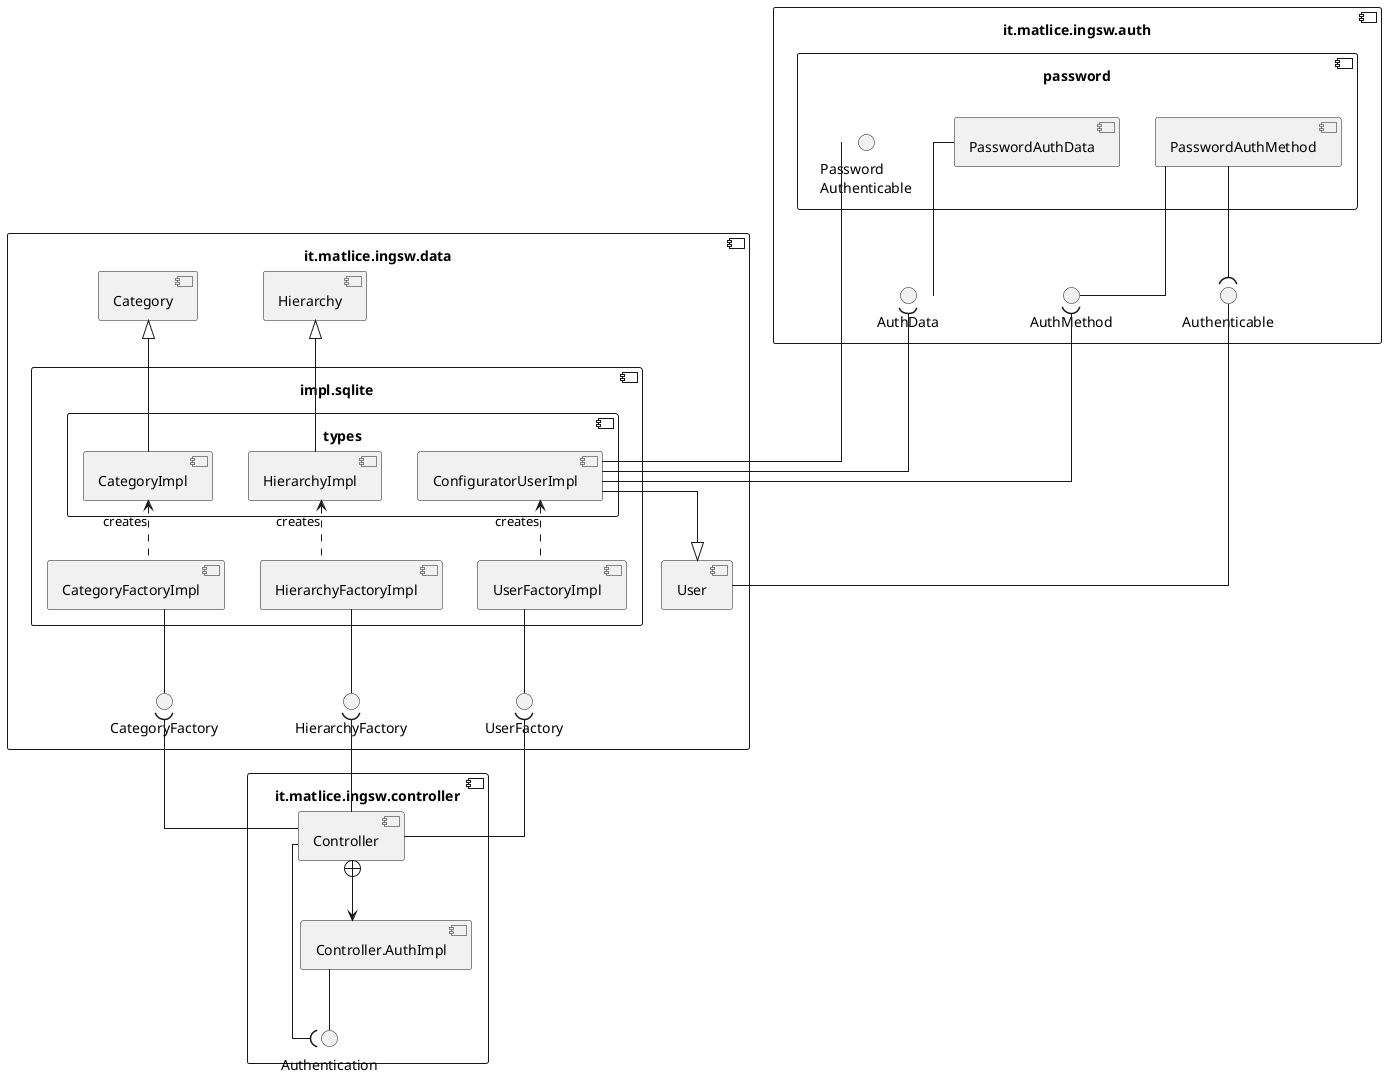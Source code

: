 @startuml
skinparam linetype ortho

component it.matlice.ingsw.auth #FFFFFF{
    interface AuthMethod
    interface Authenticable
    interface AuthData
    component password #FFFFFF{
        [PasswordAuthData] -- AuthData
        [PasswordAuthMethod] -- AuthMethod
        [PasswordAuthMethod] --( Authenticable
        interface "Password\nAuthenticable" as PasswordAuthenticable
    } 
} 

component it.matlice.ingsw.data #FFFFFF{

    [User] -- Authenticable
    [Category]
    [Hierarchy]

    interface UserFactory
    interface CategoryFactory
    interface HierarchyFactory

    component impl.sqlite #FFFFFF{
        [UserFactoryImpl] -- UserFactory
        [CategoryFactoryImpl] -- CategoryFactory
        [HierarchyFactoryImpl] -- HierarchyFactory

        component types #FFFFFF{
            [ConfiguratorUserImpl] -up- PasswordAuthenticable
            [ConfiguratorUserImpl] -up-( AuthMethod
            [ConfiguratorUserImpl] -up-( AuthData

            [CategoryImpl]
            [HierarchyImpl]
        }

    }
}

component it.matlice.ingsw.controller #FFFFFF{

    interface Authentication

    [Controller.AuthImpl] -- Authentication
    [Controller] -( Authentication

    [Controller] -up-( CategoryFactory
    [Controller] -up-( HierarchyFactory
    [Controller] -up-( UserFactory
}

[Controller] +--> [Controller.AuthImpl]

[UserFactoryImpl] .up.> [ConfiguratorUserImpl]: creates
[CategoryFactoryImpl] .up.> [CategoryImpl]: creates
[HierarchyFactoryImpl] .up.> [HierarchyImpl]: creates

[ConfiguratorUserImpl] --|> User
[CategoryImpl] -up-|> Category
[HierarchyImpl] -up-|> Hierarchy


@enduml